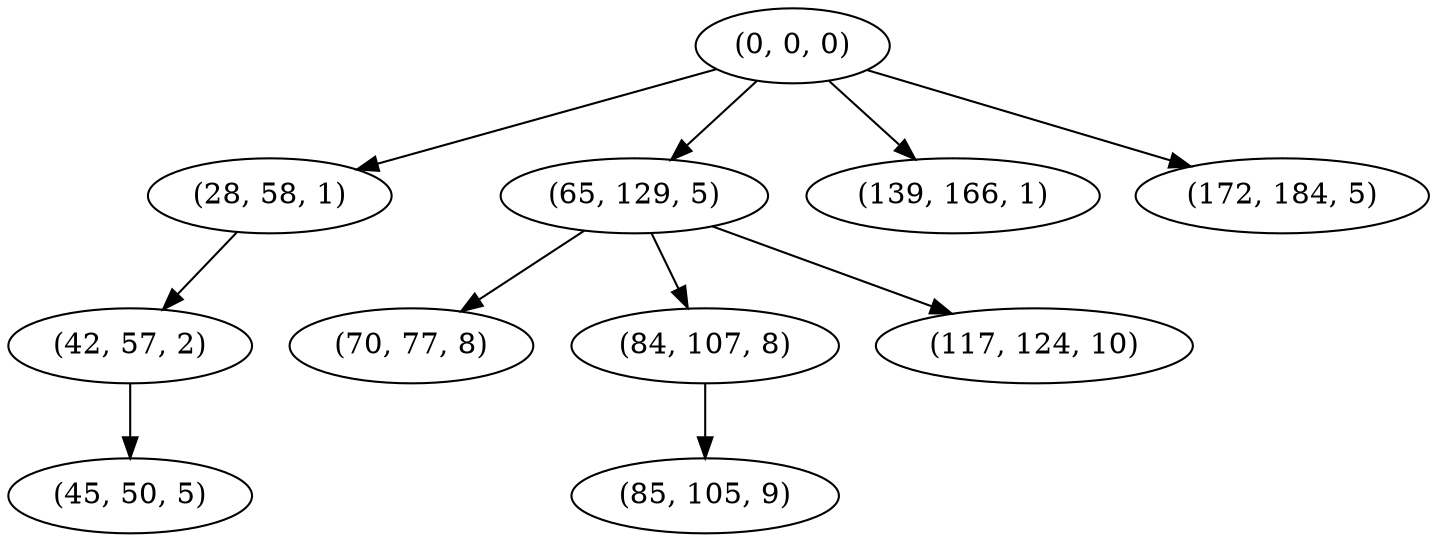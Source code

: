 digraph tree {
    "(0, 0, 0)";
    "(28, 58, 1)";
    "(42, 57, 2)";
    "(45, 50, 5)";
    "(65, 129, 5)";
    "(70, 77, 8)";
    "(84, 107, 8)";
    "(85, 105, 9)";
    "(117, 124, 10)";
    "(139, 166, 1)";
    "(172, 184, 5)";
    "(0, 0, 0)" -> "(28, 58, 1)";
    "(0, 0, 0)" -> "(65, 129, 5)";
    "(0, 0, 0)" -> "(139, 166, 1)";
    "(0, 0, 0)" -> "(172, 184, 5)";
    "(28, 58, 1)" -> "(42, 57, 2)";
    "(42, 57, 2)" -> "(45, 50, 5)";
    "(65, 129, 5)" -> "(70, 77, 8)";
    "(65, 129, 5)" -> "(84, 107, 8)";
    "(65, 129, 5)" -> "(117, 124, 10)";
    "(84, 107, 8)" -> "(85, 105, 9)";
}
